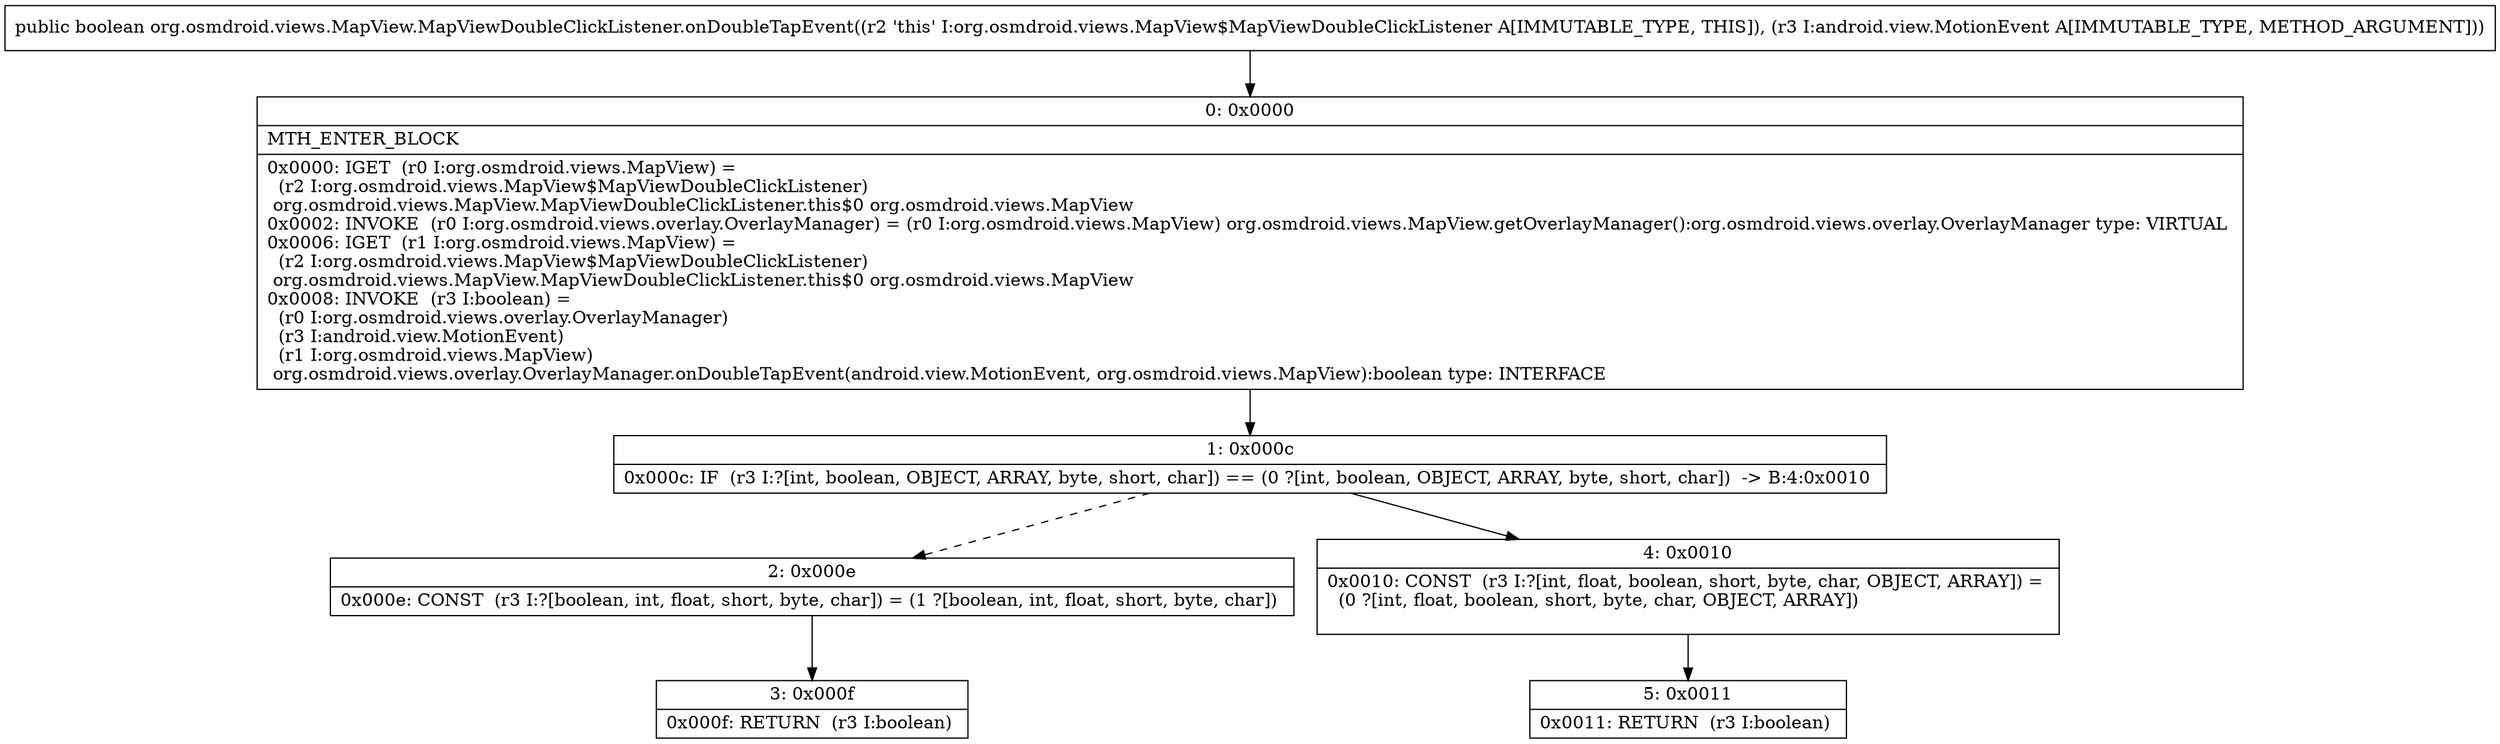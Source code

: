 digraph "CFG fororg.osmdroid.views.MapView.MapViewDoubleClickListener.onDoubleTapEvent(Landroid\/view\/MotionEvent;)Z" {
Node_0 [shape=record,label="{0\:\ 0x0000|MTH_ENTER_BLOCK\l|0x0000: IGET  (r0 I:org.osmdroid.views.MapView) = \l  (r2 I:org.osmdroid.views.MapView$MapViewDoubleClickListener)\l org.osmdroid.views.MapView.MapViewDoubleClickListener.this$0 org.osmdroid.views.MapView \l0x0002: INVOKE  (r0 I:org.osmdroid.views.overlay.OverlayManager) = (r0 I:org.osmdroid.views.MapView) org.osmdroid.views.MapView.getOverlayManager():org.osmdroid.views.overlay.OverlayManager type: VIRTUAL \l0x0006: IGET  (r1 I:org.osmdroid.views.MapView) = \l  (r2 I:org.osmdroid.views.MapView$MapViewDoubleClickListener)\l org.osmdroid.views.MapView.MapViewDoubleClickListener.this$0 org.osmdroid.views.MapView \l0x0008: INVOKE  (r3 I:boolean) = \l  (r0 I:org.osmdroid.views.overlay.OverlayManager)\l  (r3 I:android.view.MotionEvent)\l  (r1 I:org.osmdroid.views.MapView)\l org.osmdroid.views.overlay.OverlayManager.onDoubleTapEvent(android.view.MotionEvent, org.osmdroid.views.MapView):boolean type: INTERFACE \l}"];
Node_1 [shape=record,label="{1\:\ 0x000c|0x000c: IF  (r3 I:?[int, boolean, OBJECT, ARRAY, byte, short, char]) == (0 ?[int, boolean, OBJECT, ARRAY, byte, short, char])  \-\> B:4:0x0010 \l}"];
Node_2 [shape=record,label="{2\:\ 0x000e|0x000e: CONST  (r3 I:?[boolean, int, float, short, byte, char]) = (1 ?[boolean, int, float, short, byte, char]) \l}"];
Node_3 [shape=record,label="{3\:\ 0x000f|0x000f: RETURN  (r3 I:boolean) \l}"];
Node_4 [shape=record,label="{4\:\ 0x0010|0x0010: CONST  (r3 I:?[int, float, boolean, short, byte, char, OBJECT, ARRAY]) = \l  (0 ?[int, float, boolean, short, byte, char, OBJECT, ARRAY])\l \l}"];
Node_5 [shape=record,label="{5\:\ 0x0011|0x0011: RETURN  (r3 I:boolean) \l}"];
MethodNode[shape=record,label="{public boolean org.osmdroid.views.MapView.MapViewDoubleClickListener.onDoubleTapEvent((r2 'this' I:org.osmdroid.views.MapView$MapViewDoubleClickListener A[IMMUTABLE_TYPE, THIS]), (r3 I:android.view.MotionEvent A[IMMUTABLE_TYPE, METHOD_ARGUMENT])) }"];
MethodNode -> Node_0;
Node_0 -> Node_1;
Node_1 -> Node_2[style=dashed];
Node_1 -> Node_4;
Node_2 -> Node_3;
Node_4 -> Node_5;
}

